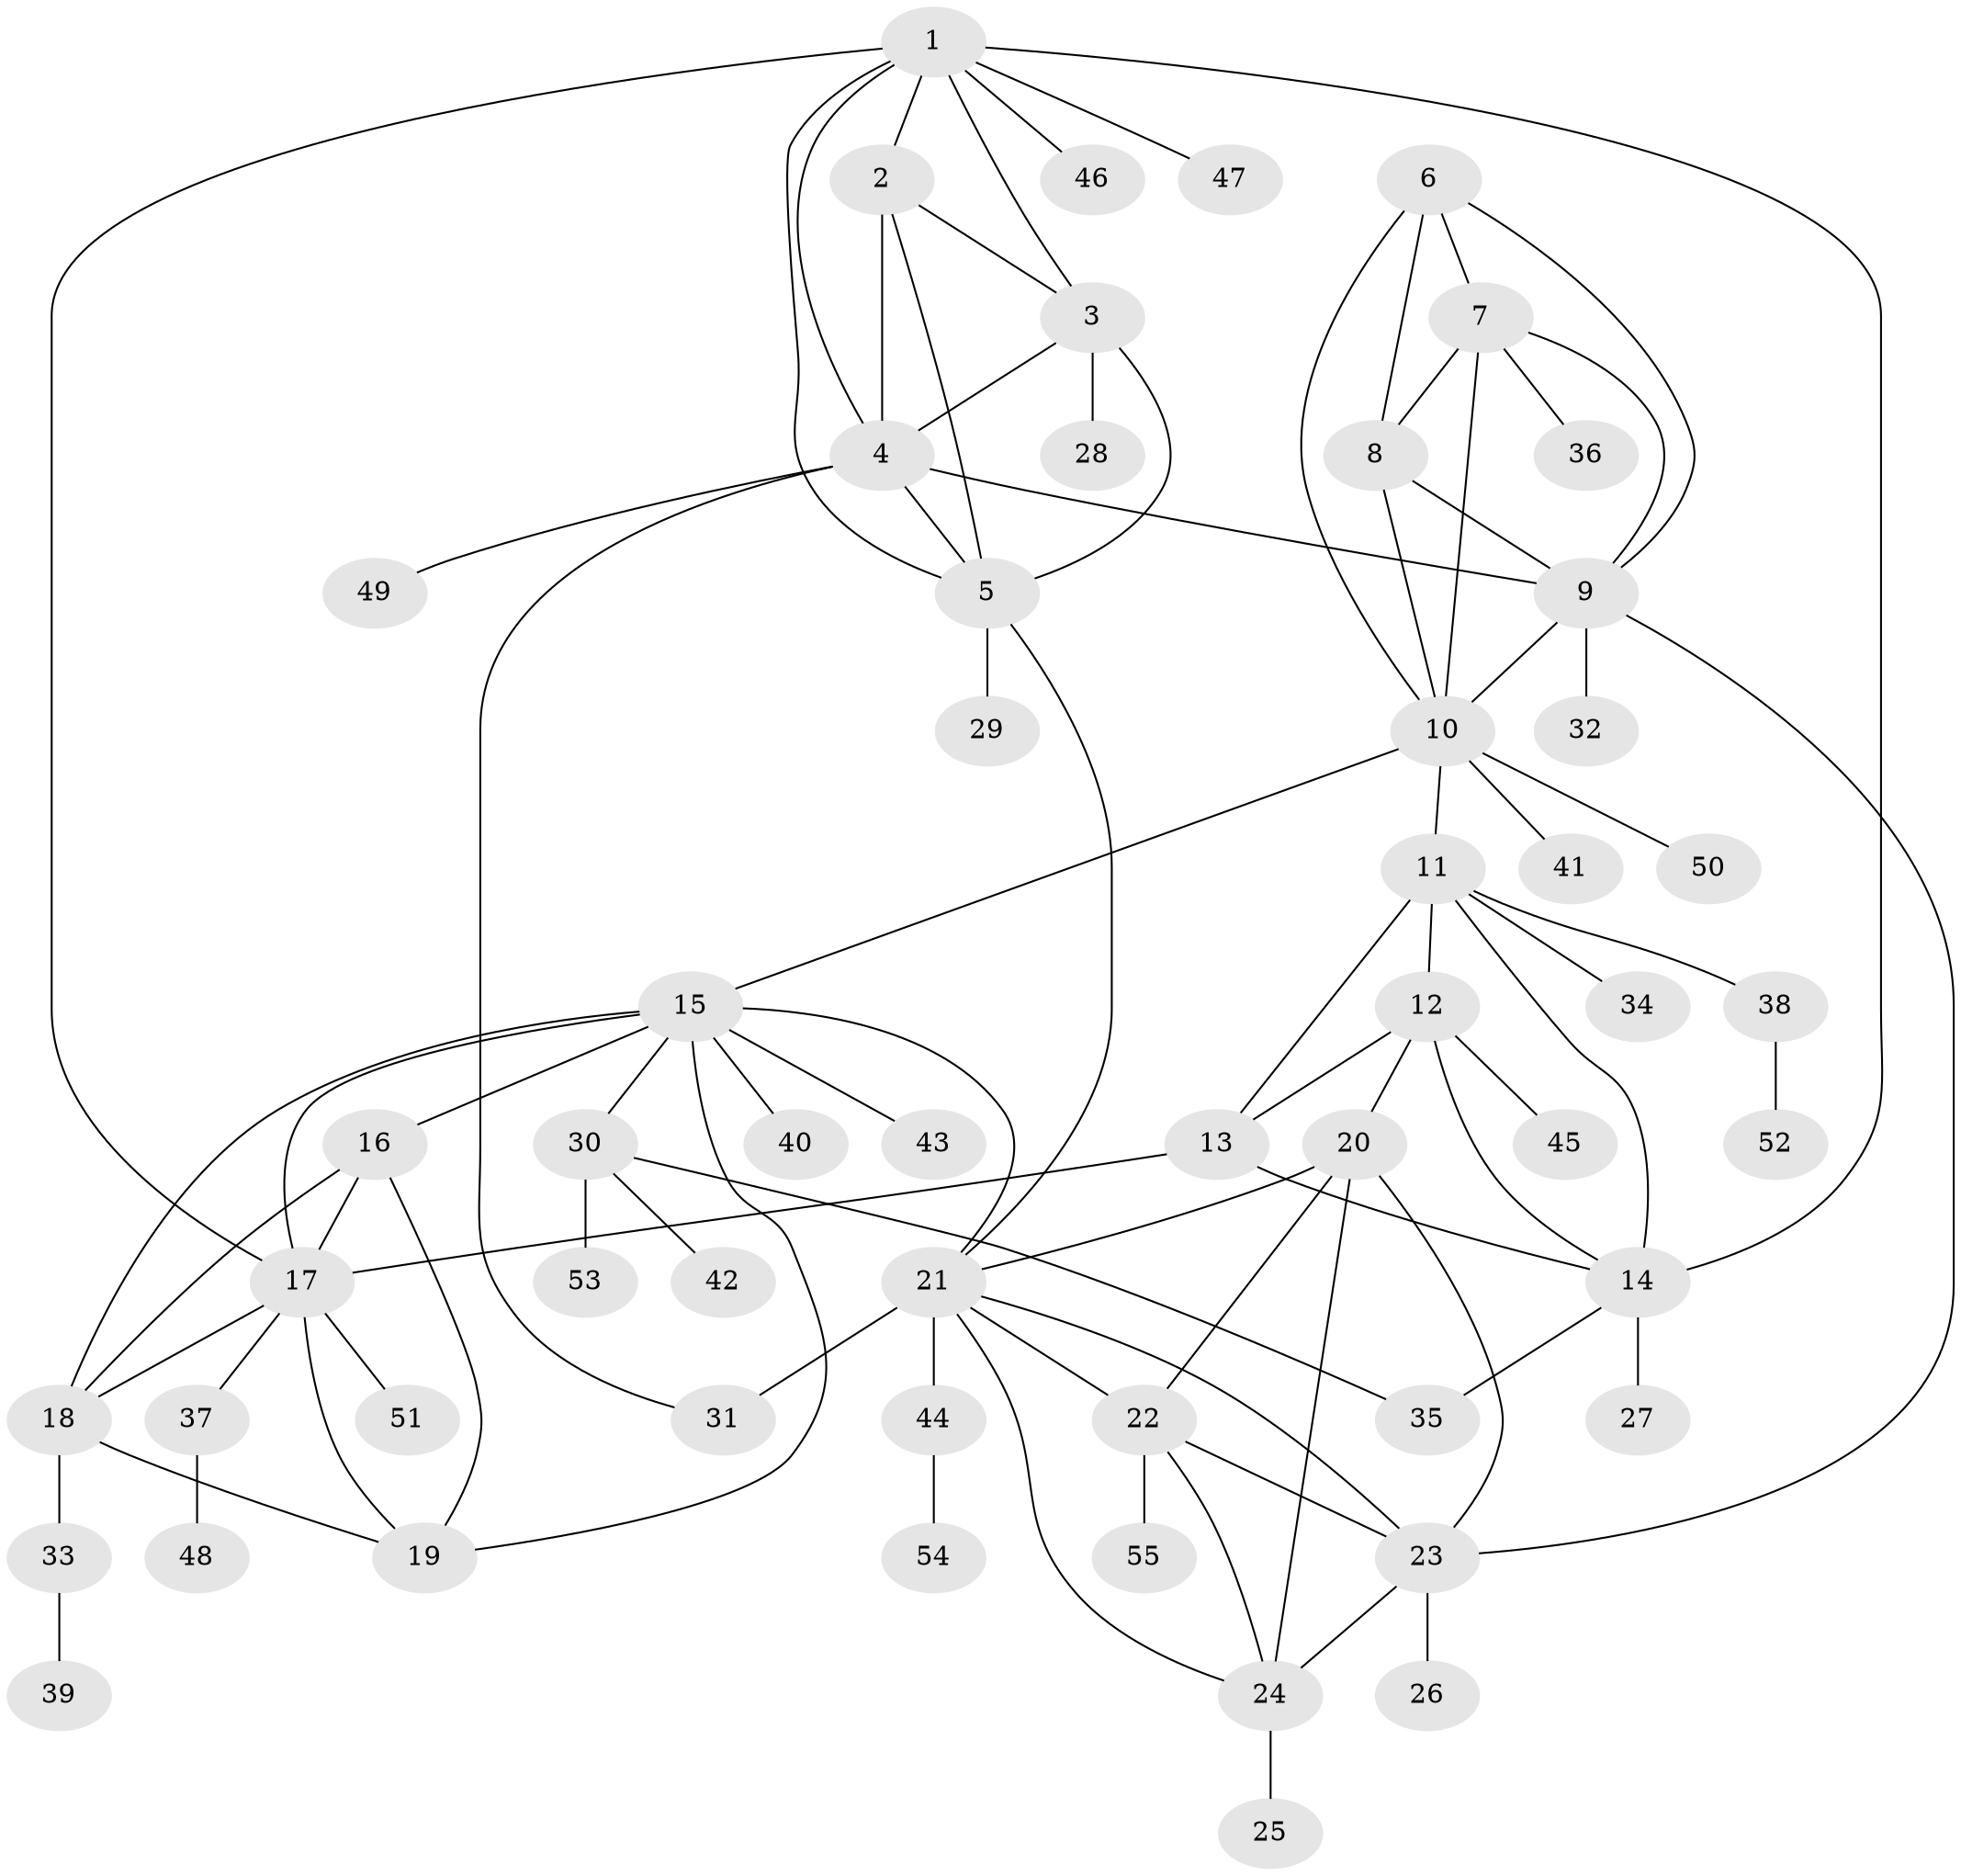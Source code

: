 // original degree distribution, {9: 0.05454545454545454, 11: 0.00909090909090909, 6: 0.03636363636363636, 5: 0.045454545454545456, 10: 0.02727272727272727, 8: 0.01818181818181818, 4: 0.02727272727272727, 14: 0.00909090909090909, 7: 0.00909090909090909, 1: 0.6363636363636364, 2: 0.08181818181818182, 3: 0.045454545454545456}
// Generated by graph-tools (version 1.1) at 2025/37/03/09/25 02:37:24]
// undirected, 55 vertices, 89 edges
graph export_dot {
graph [start="1"]
  node [color=gray90,style=filled];
  1;
  2;
  3;
  4;
  5;
  6;
  7;
  8;
  9;
  10;
  11;
  12;
  13;
  14;
  15;
  16;
  17;
  18;
  19;
  20;
  21;
  22;
  23;
  24;
  25;
  26;
  27;
  28;
  29;
  30;
  31;
  32;
  33;
  34;
  35;
  36;
  37;
  38;
  39;
  40;
  41;
  42;
  43;
  44;
  45;
  46;
  47;
  48;
  49;
  50;
  51;
  52;
  53;
  54;
  55;
  1 -- 2 [weight=1.0];
  1 -- 3 [weight=1.0];
  1 -- 4 [weight=1.0];
  1 -- 5 [weight=1.0];
  1 -- 14 [weight=1.0];
  1 -- 17 [weight=1.0];
  1 -- 46 [weight=1.0];
  1 -- 47 [weight=1.0];
  2 -- 3 [weight=1.0];
  2 -- 4 [weight=7.0];
  2 -- 5 [weight=1.0];
  3 -- 4 [weight=1.0];
  3 -- 5 [weight=1.0];
  3 -- 28 [weight=1.0];
  4 -- 5 [weight=1.0];
  4 -- 9 [weight=2.0];
  4 -- 31 [weight=1.0];
  4 -- 49 [weight=1.0];
  5 -- 21 [weight=1.0];
  5 -- 29 [weight=4.0];
  6 -- 7 [weight=1.0];
  6 -- 8 [weight=1.0];
  6 -- 9 [weight=1.0];
  6 -- 10 [weight=1.0];
  7 -- 8 [weight=3.0];
  7 -- 9 [weight=1.0];
  7 -- 10 [weight=1.0];
  7 -- 36 [weight=1.0];
  8 -- 9 [weight=1.0];
  8 -- 10 [weight=1.0];
  9 -- 10 [weight=1.0];
  9 -- 23 [weight=1.0];
  9 -- 32 [weight=1.0];
  10 -- 11 [weight=1.0];
  10 -- 15 [weight=1.0];
  10 -- 41 [weight=1.0];
  10 -- 50 [weight=1.0];
  11 -- 12 [weight=1.0];
  11 -- 13 [weight=2.0];
  11 -- 14 [weight=1.0];
  11 -- 34 [weight=2.0];
  11 -- 38 [weight=1.0];
  12 -- 13 [weight=2.0];
  12 -- 14 [weight=1.0];
  12 -- 20 [weight=1.0];
  12 -- 45 [weight=3.0];
  13 -- 14 [weight=2.0];
  13 -- 17 [weight=1.0];
  14 -- 27 [weight=3.0];
  14 -- 35 [weight=1.0];
  15 -- 16 [weight=1.0];
  15 -- 17 [weight=1.0];
  15 -- 18 [weight=1.0];
  15 -- 19 [weight=1.0];
  15 -- 21 [weight=1.0];
  15 -- 30 [weight=1.0];
  15 -- 40 [weight=1.0];
  15 -- 43 [weight=1.0];
  16 -- 17 [weight=1.0];
  16 -- 18 [weight=1.0];
  16 -- 19 [weight=1.0];
  17 -- 18 [weight=1.0];
  17 -- 19 [weight=1.0];
  17 -- 37 [weight=1.0];
  17 -- 51 [weight=1.0];
  18 -- 19 [weight=1.0];
  18 -- 33 [weight=1.0];
  20 -- 21 [weight=1.0];
  20 -- 22 [weight=1.0];
  20 -- 23 [weight=1.0];
  20 -- 24 [weight=1.0];
  21 -- 22 [weight=1.0];
  21 -- 23 [weight=1.0];
  21 -- 24 [weight=1.0];
  21 -- 31 [weight=6.0];
  21 -- 44 [weight=1.0];
  22 -- 23 [weight=1.0];
  22 -- 24 [weight=1.0];
  22 -- 55 [weight=1.0];
  23 -- 24 [weight=1.0];
  23 -- 26 [weight=1.0];
  24 -- 25 [weight=3.0];
  30 -- 35 [weight=1.0];
  30 -- 42 [weight=1.0];
  30 -- 53 [weight=1.0];
  33 -- 39 [weight=1.0];
  37 -- 48 [weight=1.0];
  38 -- 52 [weight=1.0];
  44 -- 54 [weight=1.0];
}
